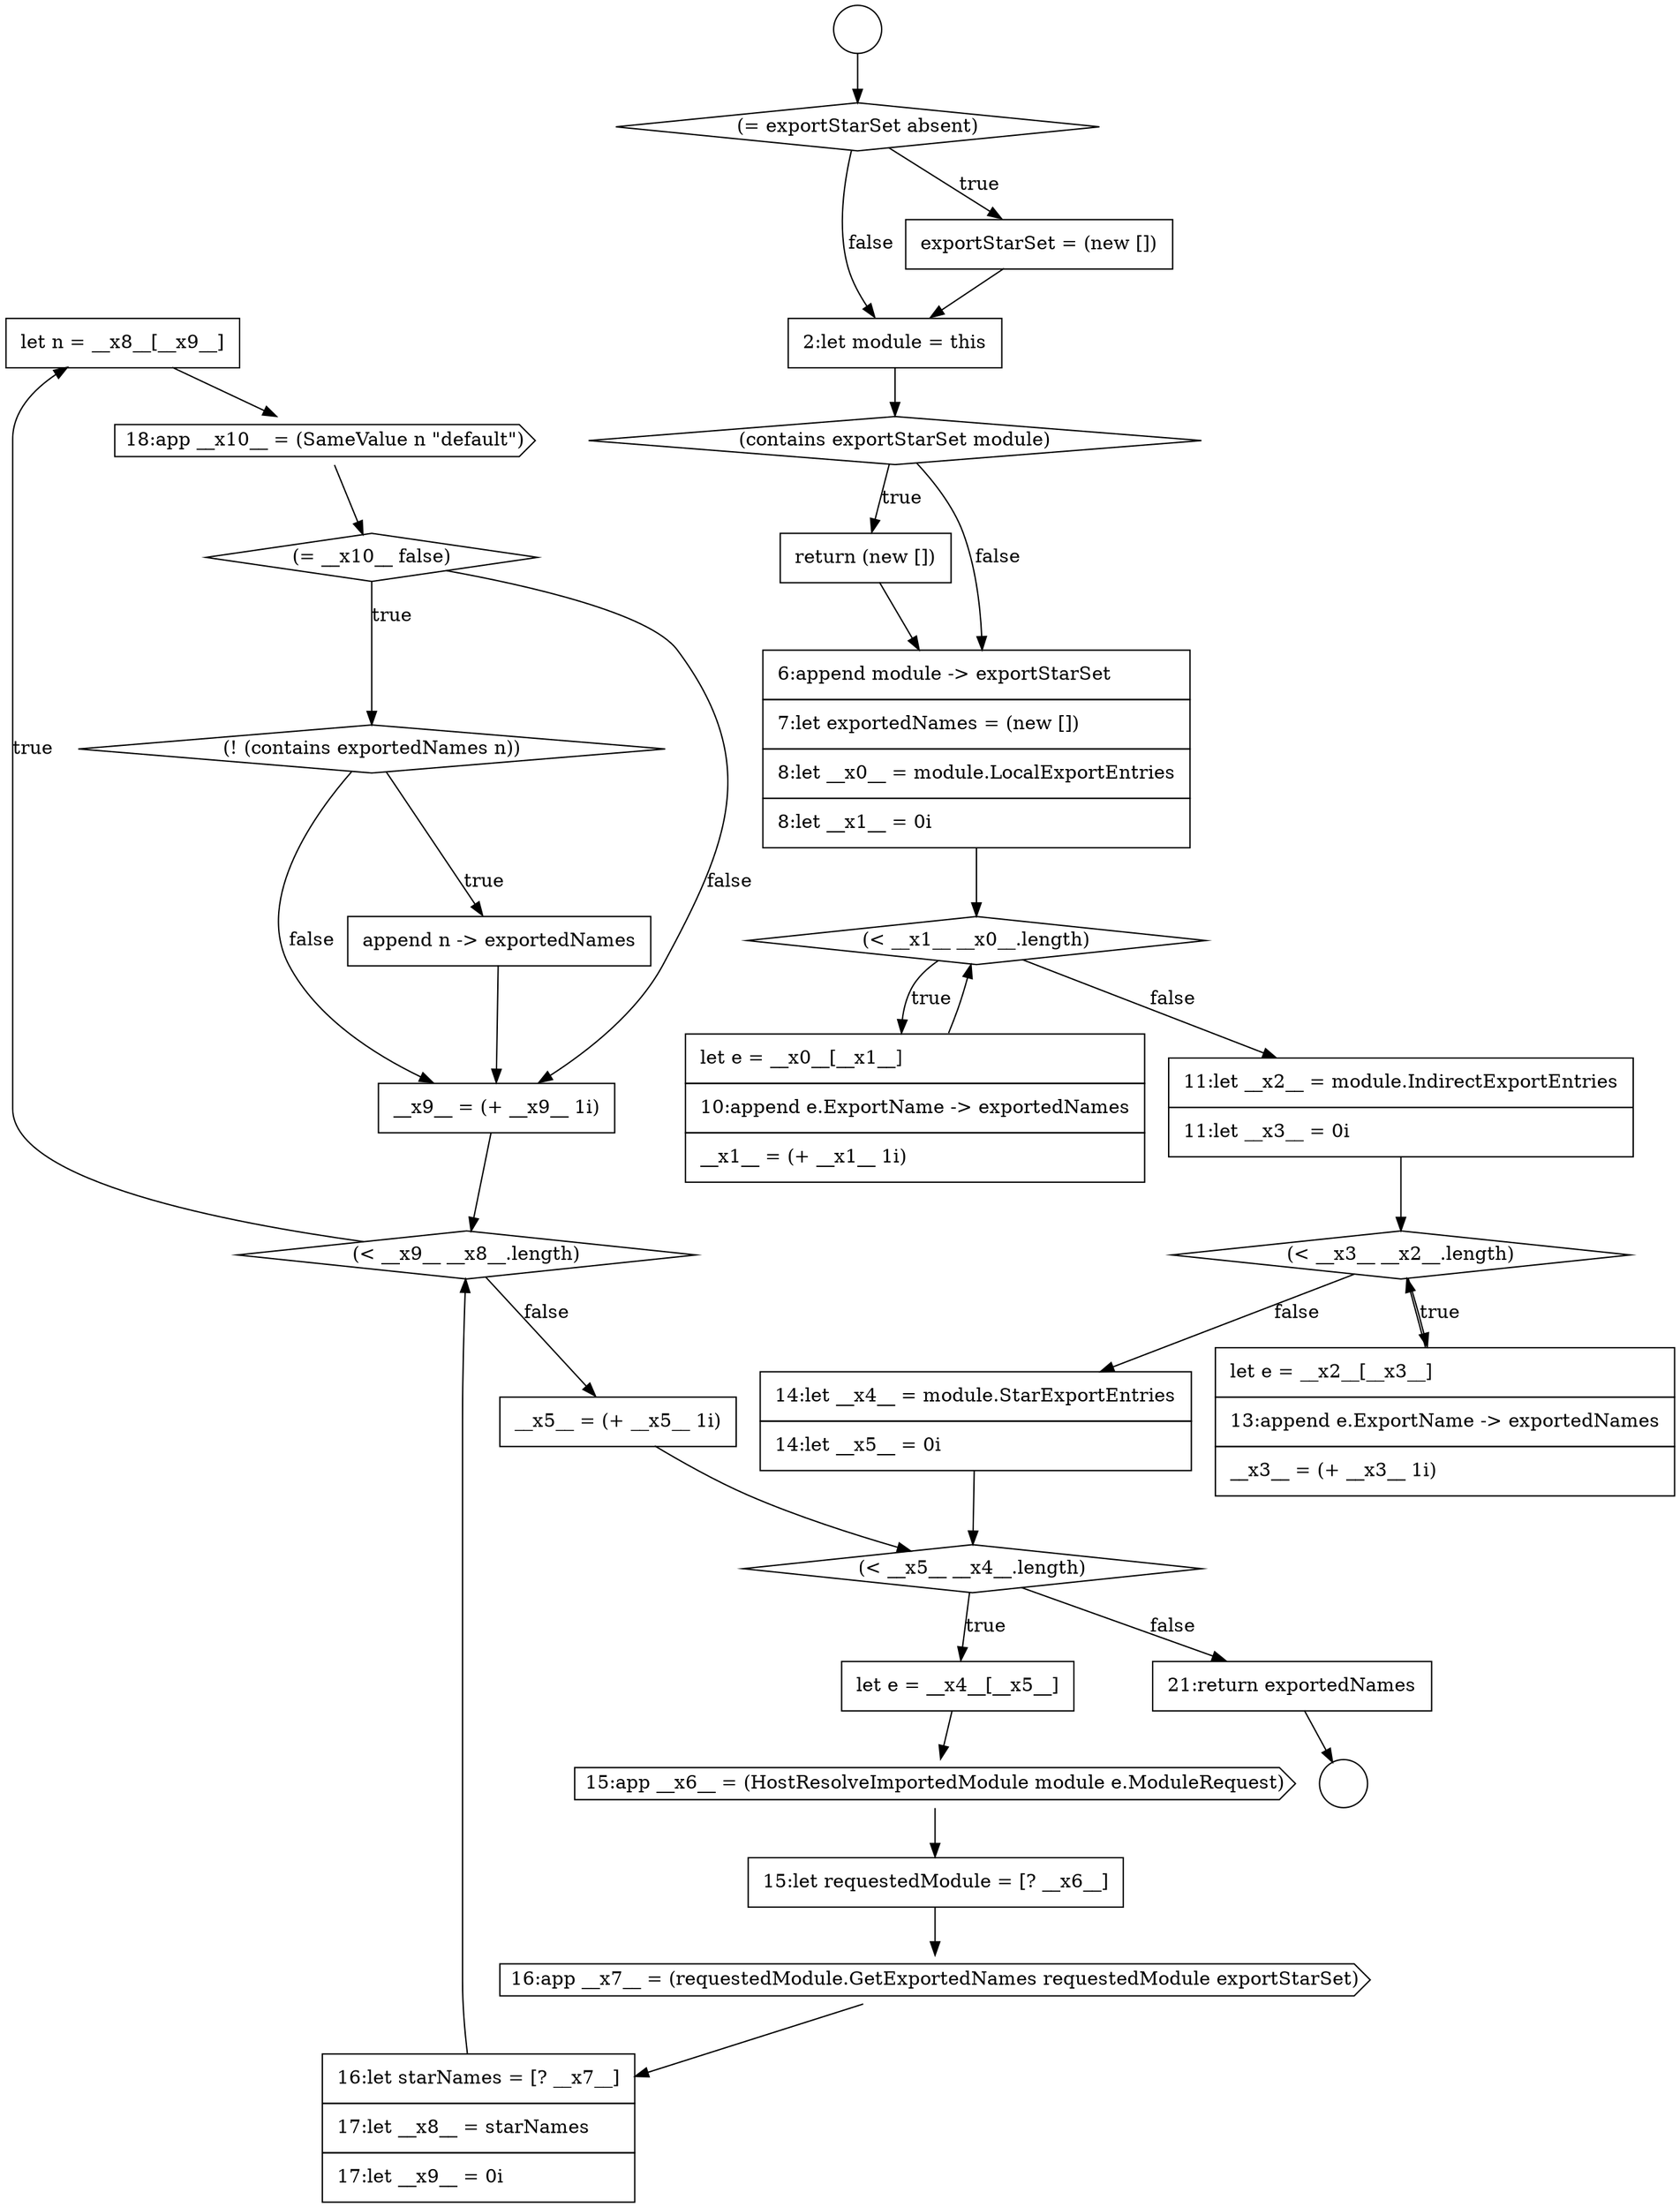 digraph {
  node11363 [shape=none, margin=0, label=<<font color="black">
    <table border="0" cellborder="1" cellspacing="0" cellpadding="10">
      <tr><td align="left">let n = __x8__[__x9__]</td></tr>
    </table>
  </font>> color="black" fillcolor="white" style=filled]
  node11344 [shape=diamond, label=<<font color="black">(= exportStarSet absent)</font>> color="black" fillcolor="white" style=filled]
  node11356 [shape=diamond, label=<<font color="black">(&lt; __x5__ __x4__.length)</font>> color="black" fillcolor="white" style=filled]
  node11364 [shape=cds, label=<<font color="black">18:app __x10__ = (SameValue n &quot;default&quot;)</font>> color="black" fillcolor="white" style=filled]
  node11368 [shape=none, margin=0, label=<<font color="black">
    <table border="0" cellborder="1" cellspacing="0" cellpadding="10">
      <tr><td align="left">__x9__ = (+ __x9__ 1i)</td></tr>
    </table>
  </font>> color="black" fillcolor="white" style=filled]
  node11343 [shape=circle label=" " color="black" fillcolor="white" style=filled]
  node11370 [shape=none, margin=0, label=<<font color="black">
    <table border="0" cellborder="1" cellspacing="0" cellpadding="10">
      <tr><td align="left">21:return exportedNames</td></tr>
    </table>
  </font>> color="black" fillcolor="white" style=filled]
  node11366 [shape=diamond, label=<<font color="black">(! (contains exportedNames n))</font>> color="black" fillcolor="white" style=filled]
  node11362 [shape=diamond, label=<<font color="black">(&lt; __x9__ __x8__.length)</font>> color="black" fillcolor="white" style=filled]
  node11352 [shape=none, margin=0, label=<<font color="black">
    <table border="0" cellborder="1" cellspacing="0" cellpadding="10">
      <tr><td align="left">11:let __x2__ = module.IndirectExportEntries</td></tr>
      <tr><td align="left">11:let __x3__ = 0i</td></tr>
    </table>
  </font>> color="black" fillcolor="white" style=filled]
  node11350 [shape=diamond, label=<<font color="black">(&lt; __x1__ __x0__.length)</font>> color="black" fillcolor="white" style=filled]
  node11353 [shape=diamond, label=<<font color="black">(&lt; __x3__ __x2__.length)</font>> color="black" fillcolor="white" style=filled]
  node11346 [shape=none, margin=0, label=<<font color="black">
    <table border="0" cellborder="1" cellspacing="0" cellpadding="10">
      <tr><td align="left">2:let module = this</td></tr>
    </table>
  </font>> color="black" fillcolor="white" style=filled]
  node11367 [shape=none, margin=0, label=<<font color="black">
    <table border="0" cellborder="1" cellspacing="0" cellpadding="10">
      <tr><td align="left">append n -&gt; exportedNames</td></tr>
    </table>
  </font>> color="black" fillcolor="white" style=filled]
  node11357 [shape=none, margin=0, label=<<font color="black">
    <table border="0" cellborder="1" cellspacing="0" cellpadding="10">
      <tr><td align="left">let e = __x4__[__x5__]</td></tr>
    </table>
  </font>> color="black" fillcolor="white" style=filled]
  node11360 [shape=cds, label=<<font color="black">16:app __x7__ = (requestedModule.GetExportedNames requestedModule exportStarSet)</font>> color="black" fillcolor="white" style=filled]
  node11347 [shape=diamond, label=<<font color="black">(contains exportStarSet module)</font>> color="black" fillcolor="white" style=filled]
  node11355 [shape=none, margin=0, label=<<font color="black">
    <table border="0" cellborder="1" cellspacing="0" cellpadding="10">
      <tr><td align="left">14:let __x4__ = module.StarExportEntries</td></tr>
      <tr><td align="left">14:let __x5__ = 0i</td></tr>
    </table>
  </font>> color="black" fillcolor="white" style=filled]
  node11365 [shape=diamond, label=<<font color="black">(= __x10__ false)</font>> color="black" fillcolor="white" style=filled]
  node11348 [shape=none, margin=0, label=<<font color="black">
    <table border="0" cellborder="1" cellspacing="0" cellpadding="10">
      <tr><td align="left">return (new [])</td></tr>
    </table>
  </font>> color="black" fillcolor="white" style=filled]
  node11342 [shape=circle label=" " color="black" fillcolor="white" style=filled]
  node11359 [shape=none, margin=0, label=<<font color="black">
    <table border="0" cellborder="1" cellspacing="0" cellpadding="10">
      <tr><td align="left">15:let requestedModule = [? __x6__]</td></tr>
    </table>
  </font>> color="black" fillcolor="white" style=filled]
  node11361 [shape=none, margin=0, label=<<font color="black">
    <table border="0" cellborder="1" cellspacing="0" cellpadding="10">
      <tr><td align="left">16:let starNames = [? __x7__]</td></tr>
      <tr><td align="left">17:let __x8__ = starNames</td></tr>
      <tr><td align="left">17:let __x9__ = 0i</td></tr>
    </table>
  </font>> color="black" fillcolor="white" style=filled]
  node11354 [shape=none, margin=0, label=<<font color="black">
    <table border="0" cellborder="1" cellspacing="0" cellpadding="10">
      <tr><td align="left">let e = __x2__[__x3__]</td></tr>
      <tr><td align="left">13:append e.ExportName -&gt; exportedNames</td></tr>
      <tr><td align="left">__x3__ = (+ __x3__ 1i)</td></tr>
    </table>
  </font>> color="black" fillcolor="white" style=filled]
  node11351 [shape=none, margin=0, label=<<font color="black">
    <table border="0" cellborder="1" cellspacing="0" cellpadding="10">
      <tr><td align="left">let e = __x0__[__x1__]</td></tr>
      <tr><td align="left">10:append e.ExportName -&gt; exportedNames</td></tr>
      <tr><td align="left">__x1__ = (+ __x1__ 1i)</td></tr>
    </table>
  </font>> color="black" fillcolor="white" style=filled]
  node11349 [shape=none, margin=0, label=<<font color="black">
    <table border="0" cellborder="1" cellspacing="0" cellpadding="10">
      <tr><td align="left">6:append module -&gt; exportStarSet</td></tr>
      <tr><td align="left">7:let exportedNames = (new [])</td></tr>
      <tr><td align="left">8:let __x0__ = module.LocalExportEntries</td></tr>
      <tr><td align="left">8:let __x1__ = 0i</td></tr>
    </table>
  </font>> color="black" fillcolor="white" style=filled]
  node11369 [shape=none, margin=0, label=<<font color="black">
    <table border="0" cellborder="1" cellspacing="0" cellpadding="10">
      <tr><td align="left">__x5__ = (+ __x5__ 1i)</td></tr>
    </table>
  </font>> color="black" fillcolor="white" style=filled]
  node11358 [shape=cds, label=<<font color="black">15:app __x6__ = (HostResolveImportedModule module e.ModuleRequest)</font>> color="black" fillcolor="white" style=filled]
  node11345 [shape=none, margin=0, label=<<font color="black">
    <table border="0" cellborder="1" cellspacing="0" cellpadding="10">
      <tr><td align="left">exportStarSet = (new [])</td></tr>
    </table>
  </font>> color="black" fillcolor="white" style=filled]
  node11357 -> node11358 [ color="black"]
  node11361 -> node11362 [ color="black"]
  node11362 -> node11363 [label=<<font color="black">true</font>> color="black"]
  node11362 -> node11369 [label=<<font color="black">false</font>> color="black"]
  node11356 -> node11357 [label=<<font color="black">true</font>> color="black"]
  node11356 -> node11370 [label=<<font color="black">false</font>> color="black"]
  node11363 -> node11364 [ color="black"]
  node11365 -> node11366 [label=<<font color="black">true</font>> color="black"]
  node11365 -> node11368 [label=<<font color="black">false</font>> color="black"]
  node11348 -> node11349 [ color="black"]
  node11351 -> node11350 [ color="black"]
  node11368 -> node11362 [ color="black"]
  node11366 -> node11367 [label=<<font color="black">true</font>> color="black"]
  node11366 -> node11368 [label=<<font color="black">false</font>> color="black"]
  node11360 -> node11361 [ color="black"]
  node11350 -> node11351 [label=<<font color="black">true</font>> color="black"]
  node11350 -> node11352 [label=<<font color="black">false</font>> color="black"]
  node11353 -> node11354 [label=<<font color="black">true</font>> color="black"]
  node11353 -> node11355 [label=<<font color="black">false</font>> color="black"]
  node11364 -> node11365 [ color="black"]
  node11345 -> node11346 [ color="black"]
  node11342 -> node11344 [ color="black"]
  node11369 -> node11356 [ color="black"]
  node11352 -> node11353 [ color="black"]
  node11349 -> node11350 [ color="black"]
  node11359 -> node11360 [ color="black"]
  node11367 -> node11368 [ color="black"]
  node11347 -> node11348 [label=<<font color="black">true</font>> color="black"]
  node11347 -> node11349 [label=<<font color="black">false</font>> color="black"]
  node11370 -> node11343 [ color="black"]
  node11346 -> node11347 [ color="black"]
  node11344 -> node11345 [label=<<font color="black">true</font>> color="black"]
  node11344 -> node11346 [label=<<font color="black">false</font>> color="black"]
  node11355 -> node11356 [ color="black"]
  node11358 -> node11359 [ color="black"]
  node11354 -> node11353 [ color="black"]
}

